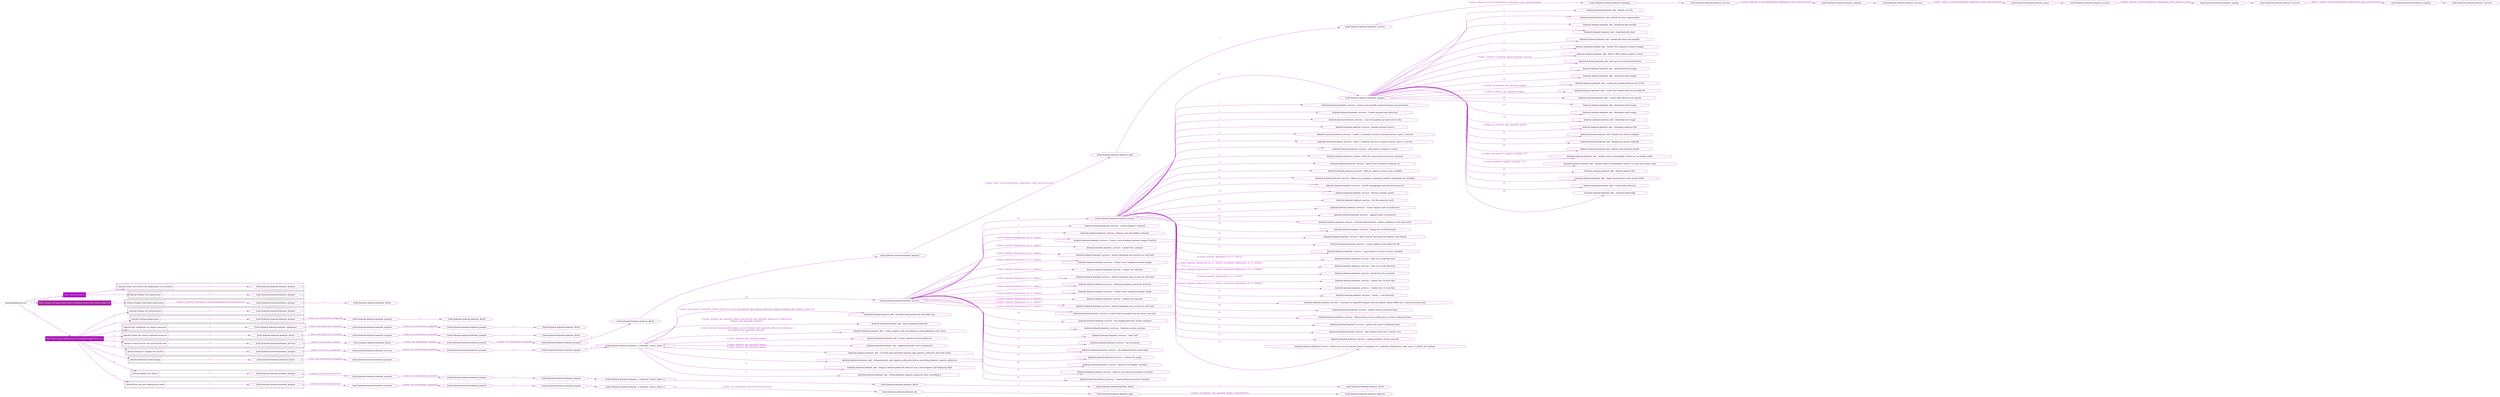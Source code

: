 digraph {
	graph [concentrate=true ordering=in rankdir=LR ratio=fill]
	edge [esep=5 sep=10]
	"kubeinit/playbook.yml" [id=root_node style=dotted]
	play_e04b1db6 [label="Play: Initial setup (1)" color="#ad07c5" fontcolor="#ffffff" id=play_e04b1db6 shape=box style=filled tooltip=localhost]
	"kubeinit/playbook.yml" -> play_e04b1db6 [label="1 " color="#ad07c5" fontcolor="#ad07c5" id=edge_3706a9c4 labeltooltip="1 " tooltip="1 "]
	subgraph "kubeinit.kubeinit.kubeinit_prepare" {
		role_a4326c65 [label="[role] kubeinit.kubeinit.kubeinit_prepare" color="#ad07c5" id=role_a4326c65 tooltip="kubeinit.kubeinit.kubeinit_prepare"]
	}
	subgraph "kubeinit.kubeinit.kubeinit_prepare" {
		role_ec294649 [label="[role] kubeinit.kubeinit.kubeinit_prepare" color="#ad07c5" id=role_ec294649 tooltip="kubeinit.kubeinit.kubeinit_prepare"]
	}
	subgraph "Play: Initial setup (1)" {
		play_e04b1db6 -> block_d5260b31 [label=1 color="#ad07c5" fontcolor="#ad07c5" id=edge_5ff3baa8 labeltooltip=1 tooltip=1]
		subgraph cluster_block_d5260b31 {
			block_d5260b31 [label="[block] Gather facts about the deployment environment" color="#ad07c5" id=block_d5260b31 labeltooltip="Gather facts about the deployment environment" shape=box tooltip="Gather facts about the deployment environment"]
			block_d5260b31 -> role_a4326c65 [label="1 " color="#ad07c5" fontcolor="#ad07c5" id=edge_aade2cfc labeltooltip="1 " tooltip="1 "]
		}
		play_e04b1db6 -> block_520f6495 [label=2 color="#ad07c5" fontcolor="#ad07c5" id=edge_33914a7f labeltooltip=2 tooltip=2]
		subgraph cluster_block_520f6495 {
			block_520f6495 [label="[block] Prepare the hypervisors" color="#ad07c5" id=block_520f6495 labeltooltip="Prepare the hypervisors" shape=box tooltip="Prepare the hypervisors"]
			block_520f6495 -> role_ec294649 [label="1 " color="#ad07c5" fontcolor="#ad07c5" id=edge_099f7591 labeltooltip="1 " tooltip="1 "]
		}
	}
	play_d33ca92e [label="Play: Prepare all hypervisor hosts to deploy service and cluster nodes (0)" color="#aa22a6" fontcolor="#ffffff" id=play_d33ca92e shape=box style=filled tooltip="Play: Prepare all hypervisor hosts to deploy service and cluster nodes (0)"]
	"kubeinit/playbook.yml" -> play_d33ca92e [label="2 " color="#aa22a6" fontcolor="#aa22a6" id=edge_5c3dd890 labeltooltip="2 " tooltip="2 "]
	subgraph "kubeinit.kubeinit.kubeinit_libvirt" {
		role_3adac3c9 [label="[role] kubeinit.kubeinit.kubeinit_libvirt" color="#aa22a6" id=role_3adac3c9 tooltip="kubeinit.kubeinit.kubeinit_libvirt"]
	}
	subgraph "kubeinit.kubeinit.kubeinit_prepare" {
		role_511a693f [label="[role] kubeinit.kubeinit.kubeinit_prepare" color="#aa22a6" id=role_511a693f tooltip="kubeinit.kubeinit.kubeinit_prepare"]
		role_511a693f -> role_3adac3c9 [label="1 " color="#aa22a6" fontcolor="#aa22a6" id=edge_e3bb07ef labeltooltip="1 " tooltip="1 "]
	}
	subgraph "Play: Prepare all hypervisor hosts to deploy service and cluster nodes (0)" {
		play_d33ca92e -> block_ce9660b9 [label=1 color="#aa22a6" fontcolor="#aa22a6" id=edge_d58f9172 labeltooltip=1 tooltip=1]
		subgraph cluster_block_ce9660b9 {
			block_ce9660b9 [label="[block] Prepare individual hypervisors" color="#aa22a6" id=block_ce9660b9 labeltooltip="Prepare individual hypervisors" shape=box tooltip="Prepare individual hypervisors"]
			block_ce9660b9 -> role_511a693f [label="1 [when: inventory_hostname in hostvars['kubeinit-facts'].hypervisors]" color="#aa22a6" fontcolor="#aa22a6" id=edge_1b55fcaa labeltooltip="1 [when: inventory_hostname in hostvars['kubeinit-facts'].hypervisors]" tooltip="1 [when: inventory_hostname in hostvars['kubeinit-facts'].hypervisors]"]
		}
	}
	play_a7eb1aa4 [label="Play: Run cluster deployment on prepared hypervisors (1)" color="#a917b5" fontcolor="#ffffff" id=play_a7eb1aa4 shape=box style=filled tooltip=localhost]
	"kubeinit/playbook.yml" -> play_a7eb1aa4 [label="3 " color="#a917b5" fontcolor="#a917b5" id=edge_3f58c620 labeltooltip="3 " tooltip="3 "]
	subgraph "kubeinit.kubeinit.kubeinit_prepare" {
		role_b1513697 [label="[role] kubeinit.kubeinit.kubeinit_prepare" color="#a917b5" id=role_b1513697 tooltip="kubeinit.kubeinit.kubeinit_prepare"]
	}
	subgraph "kubeinit.kubeinit.kubeinit_libvirt" {
		role_95c81d13 [label="[role] kubeinit.kubeinit.kubeinit_libvirt" color="#a917b5" id=role_95c81d13 tooltip="kubeinit.kubeinit.kubeinit_libvirt"]
	}
	subgraph "kubeinit.kubeinit.kubeinit_prepare" {
		role_12f6ce3b [label="[role] kubeinit.kubeinit.kubeinit_prepare" color="#a917b5" id=role_12f6ce3b tooltip="kubeinit.kubeinit.kubeinit_prepare"]
		role_12f6ce3b -> role_95c81d13 [label="1 " color="#a917b5" fontcolor="#a917b5" id=edge_7e0f6f0e labeltooltip="1 " tooltip="1 "]
	}
	subgraph "kubeinit.kubeinit.kubeinit_prepare" {
		role_8816301c [label="[role] kubeinit.kubeinit.kubeinit_prepare" color="#a917b5" id=role_8816301c tooltip="kubeinit.kubeinit.kubeinit_prepare"]
		role_8816301c -> role_12f6ce3b [label="1 [when: not environment_prepared]" color="#a917b5" fontcolor="#a917b5" id=edge_783387b2 labeltooltip="1 [when: not environment_prepared]" tooltip="1 [when: not environment_prepared]"]
	}
	subgraph "kubeinit.kubeinit.kubeinit_libvirt" {
		role_75a53a91 [label="[role] kubeinit.kubeinit.kubeinit_libvirt" color="#a917b5" id=role_75a53a91 tooltip="kubeinit.kubeinit.kubeinit_libvirt"]
	}
	subgraph "kubeinit.kubeinit.kubeinit_prepare" {
		role_9509a2c2 [label="[role] kubeinit.kubeinit.kubeinit_prepare" color="#a917b5" id=role_9509a2c2 tooltip="kubeinit.kubeinit.kubeinit_prepare"]
		role_9509a2c2 -> role_75a53a91 [label="1 " color="#a917b5" fontcolor="#a917b5" id=edge_6b0d317c labeltooltip="1 " tooltip="1 "]
	}
	subgraph "kubeinit.kubeinit.kubeinit_prepare" {
		role_a479040c [label="[role] kubeinit.kubeinit.kubeinit_prepare" color="#a917b5" id=role_a479040c tooltip="kubeinit.kubeinit.kubeinit_prepare"]
		role_a479040c -> role_9509a2c2 [label="1 [when: not environment_prepared]" color="#a917b5" fontcolor="#a917b5" id=edge_6293276d labeltooltip="1 [when: not environment_prepared]" tooltip="1 [when: not environment_prepared]"]
	}
	subgraph "kubeinit.kubeinit.kubeinit_validations" {
		role_1d51b92a [label="[role] kubeinit.kubeinit.kubeinit_validations" color="#a917b5" id=role_1d51b92a tooltip="kubeinit.kubeinit.kubeinit_validations"]
		role_1d51b92a -> role_a479040c [label="1 [when: not hypervisors_cleaned]" color="#a917b5" fontcolor="#a917b5" id=edge_57a2b7f0 labeltooltip="1 [when: not hypervisors_cleaned]" tooltip="1 [when: not hypervisors_cleaned]"]
	}
	subgraph "kubeinit.kubeinit.kubeinit_libvirt" {
		role_9823aa1e [label="[role] kubeinit.kubeinit.kubeinit_libvirt" color="#a917b5" id=role_9823aa1e tooltip="kubeinit.kubeinit.kubeinit_libvirt"]
	}
	subgraph "kubeinit.kubeinit.kubeinit_prepare" {
		role_5e1fcb4a [label="[role] kubeinit.kubeinit.kubeinit_prepare" color="#a917b5" id=role_5e1fcb4a tooltip="kubeinit.kubeinit.kubeinit_prepare"]
		role_5e1fcb4a -> role_9823aa1e [label="1 " color="#a917b5" fontcolor="#a917b5" id=edge_851d086e labeltooltip="1 " tooltip="1 "]
	}
	subgraph "kubeinit.kubeinit.kubeinit_prepare" {
		role_ccb09fcd [label="[role] kubeinit.kubeinit.kubeinit_prepare" color="#a917b5" id=role_ccb09fcd tooltip="kubeinit.kubeinit.kubeinit_prepare"]
		role_ccb09fcd -> role_5e1fcb4a [label="1 [when: not environment_prepared]" color="#a917b5" fontcolor="#a917b5" id=edge_6d6f03ad labeltooltip="1 [when: not environment_prepared]" tooltip="1 [when: not environment_prepared]"]
	}
	subgraph "kubeinit.kubeinit.kubeinit_libvirt" {
		role_b852f78d [label="[role] kubeinit.kubeinit.kubeinit_libvirt" color="#a917b5" id=role_b852f78d tooltip="kubeinit.kubeinit.kubeinit_libvirt"]
		role_b852f78d -> role_ccb09fcd [label="1 [when: not hypervisors_cleaned]" color="#a917b5" fontcolor="#a917b5" id=edge_5ea94d60 labeltooltip="1 [when: not hypervisors_cleaned]" tooltip="1 [when: not hypervisors_cleaned]"]
	}
	subgraph "kubeinit.kubeinit.kubeinit_services" {
		role_0f4807cc [label="[role] kubeinit.kubeinit.kubeinit_services" color="#a917b5" id=role_0f4807cc tooltip="kubeinit.kubeinit.kubeinit_services"]
	}
	subgraph "kubeinit.kubeinit.kubeinit_registry" {
		role_cd905e65 [label="[role] kubeinit.kubeinit.kubeinit_registry" color="#a917b5" id=role_cd905e65 tooltip="kubeinit.kubeinit.kubeinit_registry"]
		role_cd905e65 -> role_0f4807cc [label="1 " color="#a917b5" fontcolor="#a917b5" id=edge_7b28650b labeltooltip="1 " tooltip="1 "]
	}
	subgraph "kubeinit.kubeinit.kubeinit_services" {
		role_8717e692 [label="[role] kubeinit.kubeinit.kubeinit_services" color="#a917b5" id=role_8717e692 tooltip="kubeinit.kubeinit.kubeinit_services"]
		role_8717e692 -> role_cd905e65 [label="1 [when: 'registry' in hostvars[kubeinit_deployment_node_name].services]" color="#a917b5" fontcolor="#a917b5" id=edge_c8a511bd labeltooltip="1 [when: 'registry' in hostvars[kubeinit_deployment_node_name].services]" tooltip="1 [when: 'registry' in hostvars[kubeinit_deployment_node_name].services]"]
	}
	subgraph "kubeinit.kubeinit.kubeinit_apache" {
		role_2788ede9 [label="[role] kubeinit.kubeinit.kubeinit_apache" color="#a917b5" id=role_2788ede9 tooltip="kubeinit.kubeinit.kubeinit_apache"]
		role_2788ede9 -> role_8717e692 [label="1 " color="#a917b5" fontcolor="#a917b5" id=edge_bf16859a labeltooltip="1 " tooltip="1 "]
	}
	subgraph "kubeinit.kubeinit.kubeinit_services" {
		role_4b400f55 [label="[role] kubeinit.kubeinit.kubeinit_services" color="#a917b5" id=role_4b400f55 tooltip="kubeinit.kubeinit.kubeinit_services"]
		role_4b400f55 -> role_2788ede9 [label="1 [when: 'apache' in hostvars[kubeinit_deployment_node_name].services]" color="#a917b5" fontcolor="#a917b5" id=edge_6ca14c2f labeltooltip="1 [when: 'apache' in hostvars[kubeinit_deployment_node_name].services]" tooltip="1 [when: 'apache' in hostvars[kubeinit_deployment_node_name].services]"]
	}
	subgraph "kubeinit.kubeinit.kubeinit_nexus" {
		role_9ff4e972 [label="[role] kubeinit.kubeinit.kubeinit_nexus" color="#a917b5" id=role_9ff4e972 tooltip="kubeinit.kubeinit.kubeinit_nexus"]
		role_9ff4e972 -> role_4b400f55 [label="1 " color="#a917b5" fontcolor="#a917b5" id=edge_0f243c4c labeltooltip="1 " tooltip="1 "]
	}
	subgraph "kubeinit.kubeinit.kubeinit_services" {
		role_5486b3bb [label="[role] kubeinit.kubeinit.kubeinit_services" color="#a917b5" id=role_5486b3bb tooltip="kubeinit.kubeinit.kubeinit_services"]
		role_5486b3bb -> role_9ff4e972 [label="1 [when: 'nexus' in hostvars[kubeinit_deployment_node_name].services]" color="#a917b5" fontcolor="#a917b5" id=edge_9f7591a8 labeltooltip="1 [when: 'nexus' in hostvars[kubeinit_deployment_node_name].services]" tooltip="1 [when: 'nexus' in hostvars[kubeinit_deployment_node_name].services]"]
	}
	subgraph "kubeinit.kubeinit.kubeinit_haproxy" {
		role_4e712c1d [label="[role] kubeinit.kubeinit.kubeinit_haproxy" color="#a917b5" id=role_4e712c1d tooltip="kubeinit.kubeinit.kubeinit_haproxy"]
		role_4e712c1d -> role_5486b3bb [label="1 " color="#a917b5" fontcolor="#a917b5" id=edge_e824999c labeltooltip="1 " tooltip="1 "]
	}
	subgraph "kubeinit.kubeinit.kubeinit_services" {
		role_791bb4b8 [label="[role] kubeinit.kubeinit.kubeinit_services" color="#a917b5" id=role_791bb4b8 tooltip="kubeinit.kubeinit.kubeinit_services"]
		role_791bb4b8 -> role_4e712c1d [label="1 [when: 'haproxy' in hostvars[kubeinit_deployment_node_name].services]" color="#a917b5" fontcolor="#a917b5" id=edge_6f75c199 labeltooltip="1 [when: 'haproxy' in hostvars[kubeinit_deployment_node_name].services]" tooltip="1 [when: 'haproxy' in hostvars[kubeinit_deployment_node_name].services]"]
	}
	subgraph "kubeinit.kubeinit.kubeinit_dnsmasq" {
		role_48bdcd3e [label="[role] kubeinit.kubeinit.kubeinit_dnsmasq" color="#a917b5" id=role_48bdcd3e tooltip="kubeinit.kubeinit.kubeinit_dnsmasq"]
		role_48bdcd3e -> role_791bb4b8 [label="1 " color="#a917b5" fontcolor="#a917b5" id=edge_1ddf7b28 labeltooltip="1 " tooltip="1 "]
	}
	subgraph "kubeinit.kubeinit.kubeinit_services" {
		role_58ba3e88 [label="[role] kubeinit.kubeinit.kubeinit_services" color="#a917b5" id=role_58ba3e88 tooltip="kubeinit.kubeinit.kubeinit_services"]
		role_58ba3e88 -> role_48bdcd3e [label="1 [when: 'dnsmasq' in hostvars[kubeinit_deployment_node_name].services]" color="#a917b5" fontcolor="#a917b5" id=edge_ce44732c labeltooltip="1 [when: 'dnsmasq' in hostvars[kubeinit_deployment_node_name].services]" tooltip="1 [when: 'dnsmasq' in hostvars[kubeinit_deployment_node_name].services]"]
	}
	subgraph "kubeinit.kubeinit.kubeinit_bind" {
		role_9cbf5007 [label="[role] kubeinit.kubeinit.kubeinit_bind" color="#a917b5" id=role_9cbf5007 tooltip="kubeinit.kubeinit.kubeinit_bind"]
		role_9cbf5007 -> role_58ba3e88 [label="1 " color="#a917b5" fontcolor="#a917b5" id=edge_a020fb35 labeltooltip="1 " tooltip="1 "]
	}
	subgraph "kubeinit.kubeinit.kubeinit_prepare" {
		role_acdce453 [label="[role] kubeinit.kubeinit.kubeinit_prepare" color="#a917b5" id=role_acdce453 tooltip="kubeinit.kubeinit.kubeinit_prepare"]
		role_acdce453 -> role_9cbf5007 [label="1 [when: 'bind' in hostvars[kubeinit_deployment_node_name].services]" color="#a917b5" fontcolor="#a917b5" id=edge_0799fd5e labeltooltip="1 [when: 'bind' in hostvars[kubeinit_deployment_node_name].services]" tooltip="1 [when: 'bind' in hostvars[kubeinit_deployment_node_name].services]"]
	}
	subgraph "kubeinit.kubeinit.kubeinit_libvirt" {
		role_35ec05f2 [label="[role] kubeinit.kubeinit.kubeinit_libvirt" color="#a917b5" id=role_35ec05f2 tooltip="kubeinit.kubeinit.kubeinit_libvirt"]
		role_35ec05f2 -> role_acdce453 [label="1 " color="#a917b5" fontcolor="#a917b5" id=edge_f79a8067 labeltooltip="1 " tooltip="1 "]
	}
	subgraph "kubeinit.kubeinit.kubeinit_prepare" {
		role_1fc258cf [label="[role] kubeinit.kubeinit.kubeinit_prepare" color="#a917b5" id=role_1fc258cf tooltip="kubeinit.kubeinit.kubeinit_prepare"]
		role_1fc258cf -> role_35ec05f2 [label="1 " color="#a917b5" fontcolor="#a917b5" id=edge_96a30a4a labeltooltip="1 " tooltip="1 "]
	}
	subgraph "kubeinit.kubeinit.kubeinit_prepare" {
		role_fae2626c [label="[role] kubeinit.kubeinit.kubeinit_prepare" color="#a917b5" id=role_fae2626c tooltip="kubeinit.kubeinit.kubeinit_prepare"]
		role_fae2626c -> role_1fc258cf [label="1 [when: not environment_prepared]" color="#a917b5" fontcolor="#a917b5" id=edge_586649e1 labeltooltip="1 [when: not environment_prepared]" tooltip="1 [when: not environment_prepared]"]
	}
	subgraph "kubeinit.kubeinit.kubeinit_libvirt" {
		role_078584d1 [label="[role] kubeinit.kubeinit.kubeinit_libvirt" color="#a917b5" id=role_078584d1 tooltip="kubeinit.kubeinit.kubeinit_libvirt"]
		role_078584d1 -> role_fae2626c [label="1 [when: not hypervisors_cleaned]" color="#a917b5" fontcolor="#a917b5" id=edge_f5cb2a4f labeltooltip="1 [when: not hypervisors_cleaned]" tooltip="1 [when: not hypervisors_cleaned]"]
	}
	subgraph "kubeinit.kubeinit.kubeinit_services" {
		role_46b0e16e [label="[role] kubeinit.kubeinit.kubeinit_services" color="#a917b5" id=role_46b0e16e tooltip="kubeinit.kubeinit.kubeinit_services"]
		role_46b0e16e -> role_078584d1 [label="1 [when: not network_created]" color="#a917b5" fontcolor="#a917b5" id=edge_9e44e999 labeltooltip="1 [when: not network_created]" tooltip="1 [when: not network_created]"]
	}
	subgraph "kubeinit.kubeinit.kubeinit_prepare" {
		role_304b7e35 [label="[role] kubeinit.kubeinit.kubeinit_prepare" color="#a917b5" id=role_304b7e35 tooltip="kubeinit.kubeinit.kubeinit_prepare"]
		task_564cb423 [label="kubeinit.kubeinit.kubeinit_okd : Render net info" color="#a917b5" id=task_564cb423 shape=octagon tooltip="kubeinit.kubeinit.kubeinit_okd : Render net info"]
		role_304b7e35 -> task_564cb423 [label="1 " color="#a917b5" fontcolor="#a917b5" id=edge_0fb7f2bf labeltooltip="1 " tooltip="1 "]
		task_fdd9fdff [label="kubeinit.kubeinit.kubeinit_okd : Install services requirements" color="#a917b5" id=task_fdd9fdff shape=octagon tooltip="kubeinit.kubeinit.kubeinit_okd : Install services requirements"]
		role_304b7e35 -> task_fdd9fdff [label="2 " color="#a917b5" fontcolor="#a917b5" id=edge_6c2ca263 labeltooltip="2 " tooltip="2 "]
		task_29fe0ac5 [label="kubeinit.kubeinit.kubeinit_okd : Download okd installer" color="#a917b5" id=task_29fe0ac5 shape=octagon tooltip="kubeinit.kubeinit.kubeinit_okd : Download okd installer"]
		role_304b7e35 -> task_29fe0ac5 [label="3 " color="#a917b5" fontcolor="#a917b5" id=edge_5971baa0 labeltooltip="3 " tooltip="3 "]
		task_7ddcc90f [label="kubeinit.kubeinit.kubeinit_okd : Download okd client" color="#a917b5" id=task_7ddcc90f shape=octagon tooltip="kubeinit.kubeinit.kubeinit_okd : Download okd client"]
		role_304b7e35 -> task_7ddcc90f [label="4 " color="#a917b5" fontcolor="#a917b5" id=edge_e3caa34e labeltooltip="4 " tooltip="4 "]
		task_df03f89b [label="kubeinit.kubeinit.kubeinit_okd : Install okd client and installer" color="#a917b5" id=task_df03f89b shape=octagon tooltip="kubeinit.kubeinit.kubeinit_okd : Install okd client and installer"]
		role_304b7e35 -> task_df03f89b [label="5 " color="#a917b5" fontcolor="#a917b5" id=edge_ebe6fb5b labeltooltip="5 " tooltip="5 "]
		task_61022dfd [label="kubeinit.kubeinit.kubeinit_okd : Render the required container images" color="#a917b5" id=task_61022dfd shape=octagon tooltip="kubeinit.kubeinit.kubeinit_okd : Render the required container images"]
		role_304b7e35 -> task_61022dfd [label="6 " color="#a917b5" fontcolor="#a917b5" id=edge_1fbe1d7f labeltooltip="6 " tooltip="6 "]
		task_c0199015 [label="kubeinit.kubeinit.kubeinit_okd : Mirror OKD remote registry to local" color="#a917b5" id=task_c0199015 shape=octagon tooltip="kubeinit.kubeinit.kubeinit_okd : Mirror OKD remote registry to local"]
		role_304b7e35 -> task_c0199015 [label="7 [when: 'registry' in kubeinit_cluster_hostvars.services]" color="#a917b5" fontcolor="#a917b5" id=edge_51c033e4 labeltooltip="7 [when: 'registry' in kubeinit_cluster_hostvars.services]" tooltip="7 [when: 'registry' in kubeinit_cluster_hostvars.services]"]
		task_0a98cdc7 [label="kubeinit.kubeinit.kubeinit_okd : Set name of CoreOS distribution" color="#a917b5" id=task_0a98cdc7 shape=octagon tooltip="kubeinit.kubeinit.kubeinit_okd : Set name of CoreOS distribution"]
		role_304b7e35 -> task_0a98cdc7 [label="8 " color="#a917b5" fontcolor="#a917b5" id=edge_e3919a36 labeltooltip="8 " tooltip="8 "]
		task_f415d227 [label="kubeinit.kubeinit.kubeinit_okd : Download kernel image" color="#a917b5" id=task_f415d227 shape=octagon tooltip="kubeinit.kubeinit.kubeinit_okd : Download kernel image"]
		role_304b7e35 -> task_f415d227 [label="9 " color="#a917b5" fontcolor="#a917b5" id=edge_f42ea519 labeltooltip="9 " tooltip="9 "]
		task_80b250f3 [label="kubeinit.kubeinit.kubeinit_okd : Download initrd image" color="#a917b5" id=task_80b250f3 shape=octagon tooltip="kubeinit.kubeinit.kubeinit_okd : Download initrd image"]
		role_304b7e35 -> task_80b250f3 [label="10 " color="#a917b5" fontcolor="#a917b5" id=edge_8f36f37c labeltooltip="10 " tooltip="10 "]
		task_6bb0f990 [label="kubeinit.kubeinit.kubeinit_okd : Create the treeinfo directory for FCOS" color="#a917b5" id=task_6bb0f990 shape=octagon tooltip="kubeinit.kubeinit.kubeinit_okd : Create the treeinfo directory for FCOS"]
		role_304b7e35 -> task_6bb0f990 [label="11 [when: not kubeinit_okd_openshift_deploy]" color="#a917b5" fontcolor="#a917b5" id=edge_ed96766f labeltooltip="11 [when: not kubeinit_okd_openshift_deploy]" tooltip="11 [when: not kubeinit_okd_openshift_deploy]"]
		task_5ead6a98 [label="kubeinit.kubeinit.kubeinit_okd : Create the treeinfo directory for RHCOS" color="#a917b5" id=task_5ead6a98 shape=octagon tooltip="kubeinit.kubeinit.kubeinit_okd : Create the treeinfo directory for RHCOS"]
		role_304b7e35 -> task_5ead6a98 [label="12 [when: kubeinit_okd_openshift_deploy]" color="#a917b5" fontcolor="#a917b5" id=edge_85bd4357 labeltooltip="12 [when: kubeinit_okd_openshift_deploy]" tooltip="12 [when: kubeinit_okd_openshift_deploy]"]
		task_3c509546 [label="kubeinit.kubeinit.kubeinit_okd : Create OKD directory for apache" color="#a917b5" id=task_3c509546 shape=octagon tooltip="kubeinit.kubeinit.kubeinit_okd : Create OKD directory for apache"]
		role_304b7e35 -> task_3c509546 [label="13 " color="#a917b5" fontcolor="#a917b5" id=edge_5733718e labeltooltip="13 " tooltip="13 "]
		task_569718ec [label="kubeinit.kubeinit.kubeinit_okd : Download initrd image" color="#a917b5" id=task_569718ec shape=octagon tooltip="kubeinit.kubeinit.kubeinit_okd : Download initrd image"]
		role_304b7e35 -> task_569718ec [label="14 " color="#a917b5" fontcolor="#a917b5" id=edge_d99a5c00 labeltooltip="14 " tooltip="14 "]
		task_5ae73270 [label="kubeinit.kubeinit.kubeinit_okd : Download rootfs image" color="#a917b5" id=task_5ae73270 shape=octagon tooltip="kubeinit.kubeinit.kubeinit_okd : Download rootfs image"]
		role_304b7e35 -> task_5ae73270 [label="15 " color="#a917b5" fontcolor="#a917b5" id=edge_53d37d08 labeltooltip="15 " tooltip="15 "]
		task_bcd60274 [label="kubeinit.kubeinit.kubeinit_okd : Download raw image" color="#a917b5" id=task_bcd60274 shape=octagon tooltip="kubeinit.kubeinit.kubeinit_okd : Download raw image"]
		role_304b7e35 -> task_bcd60274 [label="16 " color="#a917b5" fontcolor="#a917b5" id=edge_9cc7d95a labeltooltip="16 " tooltip="16 "]
		task_d1aafebb [label="kubeinit.kubeinit.kubeinit_okd : Download signature file" color="#a917b5" id=task_d1aafebb shape=octagon tooltip="kubeinit.kubeinit.kubeinit_okd : Download signature file"]
		role_304b7e35 -> task_d1aafebb [label="17 [when: not kubeinit_okd_openshift_deploy]" color="#a917b5" fontcolor="#a917b5" id=edge_efe38495 labeltooltip="17 [when: not kubeinit_okd_openshift_deploy]" tooltip="17 [when: not kubeinit_okd_openshift_deploy]"]
		task_3795fc87 [label="kubeinit.kubeinit.kubeinit_okd : Render the cluster template" color="#a917b5" id=task_3795fc87 shape=octagon tooltip="kubeinit.kubeinit.kubeinit_okd : Render the cluster template"]
		role_304b7e35 -> task_3795fc87 [label="18 " color="#a917b5" fontcolor="#a917b5" id=edge_9871c03b labeltooltip="18 " tooltip="18 "]
		task_542503e0 [label="kubeinit.kubeinit.kubeinit_okd : Backup the install config file" color="#a917b5" id=task_542503e0 shape=octagon tooltip="kubeinit.kubeinit.kubeinit_okd : Backup the install config file"]
		role_304b7e35 -> task_542503e0 [label="19 " color="#a917b5" fontcolor="#a917b5" id=edge_98d536b9 labeltooltip="19 " tooltip="19 "]
		task_07e5a162 [label="kubeinit.kubeinit.kubeinit_okd : Render the bootstrap details" color="#a917b5" id=task_07e5a162 shape=octagon tooltip="kubeinit.kubeinit.kubeinit_okd : Render the bootstrap details"]
		role_304b7e35 -> task_07e5a162 [label="20 " color="#a917b5" fontcolor="#a917b5" id=edge_9277319d labeltooltip="20 " tooltip="20 "]
		task_7c285907 [label="kubeinit.kubeinit.kubeinit_okd : Enable master schedulable if there are no worker nodes" color="#a917b5" id=task_7c285907 shape=octagon tooltip="kubeinit.kubeinit.kubeinit_okd : Enable master schedulable if there are no worker nodes"]
		role_304b7e35 -> task_7c285907 [label="21 [when: not kubeinit_compute_count|int > 0]" color="#a917b5" fontcolor="#a917b5" id=edge_f49f9eb5 labeltooltip="21 [when: not kubeinit_compute_count|int > 0]" tooltip="21 [when: not kubeinit_compute_count|int > 0]"]
		task_6257ee12 [label="kubeinit.kubeinit.kubeinit_okd : Disable master schedulable if there is at least one worker node" color="#a917b5" id=task_6257ee12 shape=octagon tooltip="kubeinit.kubeinit.kubeinit_okd : Disable master schedulable if there is at least one worker node"]
		role_304b7e35 -> task_6257ee12 [label="22 [when: kubeinit_compute_count|int > 0]" color="#a917b5" fontcolor="#a917b5" id=edge_7bc94a9a labeltooltip="22 [when: kubeinit_compute_count|int > 0]" tooltip="22 [when: kubeinit_compute_count|int > 0]"]
		task_220620b9 [label="kubeinit.kubeinit.kubeinit_okd : Render ignition files" color="#a917b5" id=task_220620b9 shape=octagon tooltip="kubeinit.kubeinit.kubeinit_okd : Render ignition files"]
		role_304b7e35 -> task_220620b9 [label="23 " color="#a917b5" fontcolor="#a917b5" id=edge_5a9bbda7 labeltooltip="23 " tooltip="23 "]
		task_b204fb29 [label="kubeinit.kubeinit.kubeinit_okd : Apply permissions to the apache folder" color="#a917b5" id=task_b204fb29 shape=octagon tooltip="kubeinit.kubeinit.kubeinit_okd : Apply permissions to the apache folder"]
		role_304b7e35 -> task_b204fb29 [label="24 " color="#a917b5" fontcolor="#a917b5" id=edge_ecaba6d3 labeltooltip="24 " tooltip="24 "]
		task_448deab5 [label="kubeinit.kubeinit.kubeinit_okd : Create kube directory" color="#a917b5" id=task_448deab5 shape=octagon tooltip="kubeinit.kubeinit.kubeinit_okd : Create kube directory"]
		role_304b7e35 -> task_448deab5 [label="25 " color="#a917b5" fontcolor="#a917b5" id=edge_6dc3f58f labeltooltip="25 " tooltip="25 "]
		task_8dab1fdc [label="kubeinit.kubeinit.kubeinit_okd : Autoload kubeconfig" color="#a917b5" id=task_8dab1fdc shape=octagon tooltip="kubeinit.kubeinit.kubeinit_okd : Autoload kubeconfig"]
		role_304b7e35 -> task_8dab1fdc [label="26 " color="#a917b5" fontcolor="#a917b5" id=edge_3063ef76 labeltooltip="26 " tooltip="26 "]
	}
	subgraph "kubeinit.kubeinit.kubeinit_services" {
		role_679916d2 [label="[role] kubeinit.kubeinit.kubeinit_services" color="#a917b5" id=role_679916d2 tooltip="kubeinit.kubeinit.kubeinit_services"]
		task_71c120fd [label="kubeinit.kubeinit.kubeinit_services : Ensure user specific systemd instance are persistent" color="#a917b5" id=task_71c120fd shape=octagon tooltip="kubeinit.kubeinit.kubeinit_services : Ensure user specific systemd instance are persistent"]
		role_679916d2 -> task_71c120fd [label="1 " color="#a917b5" fontcolor="#a917b5" id=edge_b938c145 labeltooltip="1 " tooltip="1 "]
		task_ef07ebcf [label="kubeinit.kubeinit.kubeinit_services : Create systemd user directory" color="#a917b5" id=task_ef07ebcf shape=octagon tooltip="kubeinit.kubeinit.kubeinit_services : Create systemd user directory"]
		role_679916d2 -> task_ef07ebcf [label="2 " color="#a917b5" fontcolor="#a917b5" id=edge_d759b666 labeltooltip="2 " tooltip="2 "]
		task_8d61db56 [label="kubeinit.kubeinit.kubeinit_services : Copy the podman systemd service file" color="#a917b5" id=task_8d61db56 shape=octagon tooltip="kubeinit.kubeinit.kubeinit_services : Copy the podman systemd service file"]
		role_679916d2 -> task_8d61db56 [label="3 " color="#a917b5" fontcolor="#a917b5" id=edge_c09bf960 labeltooltip="3 " tooltip="3 "]
		task_57322276 [label="kubeinit.kubeinit.kubeinit_services : Reload systemd service" color="#a917b5" id=task_57322276 shape=octagon tooltip="kubeinit.kubeinit.kubeinit_services : Reload systemd service"]
		role_679916d2 -> task_57322276 [label="4 " color="#a917b5" fontcolor="#a917b5" id=edge_014ba2a4 labeltooltip="4 " tooltip="4 "]
		task_5379dba3 [label="kubeinit.kubeinit.kubeinit_services : Enable {{ kubeinit_services_systemd_service_name }}.service" color="#a917b5" id=task_5379dba3 shape=octagon tooltip="kubeinit.kubeinit.kubeinit_services : Enable {{ kubeinit_services_systemd_service_name }}.service"]
		role_679916d2 -> task_5379dba3 [label="5 " color="#a917b5" fontcolor="#a917b5" id=edge_f27dd6c3 labeltooltip="5 " tooltip="5 "]
		task_8ac377a0 [label="kubeinit.kubeinit.kubeinit_services : Start {{ kubeinit_services_systemd_service_name }}.service" color="#a917b5" id=task_8ac377a0 shape=octagon tooltip="kubeinit.kubeinit.kubeinit_services : Start {{ kubeinit_services_systemd_service_name }}.service"]
		role_679916d2 -> task_8ac377a0 [label="6 " color="#a917b5" fontcolor="#a917b5" id=edge_084a477e labeltooltip="6 " tooltip="6 "]
		task_2b39561c [label="kubeinit.kubeinit.kubeinit_services : Add remote container to hosts" color="#a917b5" id=task_2b39561c shape=octagon tooltip="kubeinit.kubeinit.kubeinit_services : Add remote container to hosts"]
		role_679916d2 -> task_2b39561c [label="7 " color="#a917b5" fontcolor="#a917b5" id=edge_923add03 labeltooltip="7 " tooltip="7 "]
		task_0f61fef3 [label="kubeinit.kubeinit.kubeinit_services : Wait for connection to provision container" color="#a917b5" id=task_0f61fef3 shape=octagon tooltip="kubeinit.kubeinit.kubeinit_services : Wait for connection to provision container"]
		role_679916d2 -> task_0f61fef3 [label="8 " color="#a917b5" fontcolor="#a917b5" id=edge_4f7af215 labeltooltip="8 " tooltip="8 "]
		task_8d8f9a5c [label="kubeinit.kubeinit.kubeinit_services : Read in the contents of domain.crt" color="#a917b5" id=task_8d8f9a5c shape=octagon tooltip="kubeinit.kubeinit.kubeinit_services : Read in the contents of domain.crt"]
		role_679916d2 -> task_8d8f9a5c [label="9 " color="#a917b5" fontcolor="#a917b5" id=edge_7a59a265 labeltooltip="9 " tooltip="9 "]
		task_0b8d70b6 [label="kubeinit.kubeinit.kubeinit_services : Wait for registry service to be available" color="#a917b5" id=task_0b8d70b6 shape=octagon tooltip="kubeinit.kubeinit.kubeinit_services : Wait for registry service to be available"]
		role_679916d2 -> task_0b8d70b6 [label="10 " color="#a917b5" fontcolor="#a917b5" id=edge_d3c7856e labeltooltip="10 " tooltip="10 "]
		task_437cb2a2 [label="kubeinit.kubeinit.kubeinit_services : Make sure packages to generate registry credentials are installed" color="#a917b5" id=task_437cb2a2 shape=octagon tooltip="kubeinit.kubeinit.kubeinit_services : Make sure packages to generate registry credentials are installed"]
		role_679916d2 -> task_437cb2a2 [label="11 " color="#a917b5" fontcolor="#a917b5" id=edge_01eb0b5c labeltooltip="11 " tooltip="11 "]
		task_e1aaa476 [label="kubeinit.kubeinit.kubeinit_services : Install cryptography, passlib and nexus3-cli" color="#a917b5" id=task_e1aaa476 shape=octagon tooltip="kubeinit.kubeinit.kubeinit_services : Install cryptography, passlib and nexus3-cli"]
		role_679916d2 -> task_e1aaa476 [label="12 " color="#a917b5" fontcolor="#a917b5" id=edge_6de693e8 labeltooltip="12 " tooltip="12 "]
		task_f952e951 [label="kubeinit.kubeinit.kubeinit_services : Remove nologin marker" color="#a917b5" id=task_f952e951 shape=octagon tooltip="kubeinit.kubeinit.kubeinit_services : Remove nologin marker"]
		role_679916d2 -> task_f952e951 [label="13 " color="#a917b5" fontcolor="#a917b5" id=edge_09b12706 labeltooltip="13 " tooltip="13 "]
		task_98fb358a [label="kubeinit.kubeinit.kubeinit_services : Set disconnected_auth" color="#a917b5" id=task_98fb358a shape=octagon tooltip="kubeinit.kubeinit.kubeinit_services : Set disconnected_auth"]
		role_679916d2 -> task_98fb358a [label="14 " color="#a917b5" fontcolor="#a917b5" id=edge_14882884 labeltooltip="14 " tooltip="14 "]
		task_e682413a [label="kubeinit.kubeinit.kubeinit_services : Create registry auth for pullsecret" color="#a917b5" id=task_e682413a shape=octagon tooltip="kubeinit.kubeinit.kubeinit_services : Create registry auth for pullsecret"]
		role_679916d2 -> task_e682413a [label="15 " color="#a917b5" fontcolor="#a917b5" id=edge_818c3d96 labeltooltip="15 " tooltip="15 "]
		task_e2fdf642 [label="kubeinit.kubeinit.kubeinit_services : Append auths to pullsecret" color="#a917b5" id=task_e2fdf642 shape=octagon tooltip="kubeinit.kubeinit.kubeinit_services : Append auths to pullsecret"]
		role_679916d2 -> task_e2fdf642 [label="16 " color="#a917b5" fontcolor="#a917b5" id=edge_7a51769f labeltooltip="16 " tooltip="16 "]
		task_3f446264 [label="kubeinit.kubeinit.kubeinit_services : Override final kubeinit_registry_pullsecret with both auths" color="#a917b5" id=task_3f446264 shape=octagon tooltip="kubeinit.kubeinit.kubeinit_services : Override final kubeinit_registry_pullsecret with both auths"]
		role_679916d2 -> task_3f446264 [label="17 " color="#a917b5" fontcolor="#a917b5" id=edge_57c907f8 labeltooltip="17 " tooltip="17 "]
		task_a23b8705 [label="kubeinit.kubeinit.kubeinit_services : Debug the creds dictionary" color="#a917b5" id=task_a23b8705 shape=octagon tooltip="kubeinit.kubeinit.kubeinit_services : Debug the creds dictionary"]
		role_679916d2 -> task_a23b8705 [label="18 " color="#a917b5" fontcolor="#a917b5" id=edge_fde7de55 labeltooltip="18 " tooltip="18 "]
		task_d45d2aec [label="kubeinit.kubeinit.kubeinit_services : Write auth for disconnected registry auth details" color="#a917b5" id=task_d45d2aec shape=octagon tooltip="kubeinit.kubeinit.kubeinit_services : Write auth for disconnected registry auth details"]
		role_679916d2 -> task_d45d2aec [label="19 " color="#a917b5" fontcolor="#a917b5" id=edge_015ade77 labeltooltip="19 " tooltip="19 "]
		task_7e078088 [label="kubeinit.kubeinit.kubeinit_services : Create registry auth pullsecret file" color="#a917b5" id=task_7e078088 shape=octagon tooltip="kubeinit.kubeinit.kubeinit_services : Create registry auth pullsecret file"]
		role_679916d2 -> task_7e078088 [label="20 " color="#a917b5" fontcolor="#a917b5" id=edge_2b82c7f6 labeltooltip="20 " tooltip="20 "]
		task_1aef2733 [label="kubeinit.kubeinit.kubeinit_services : Copy domain cert into services container" color="#a917b5" id=task_1aef2733 shape=octagon tooltip="kubeinit.kubeinit.kubeinit_services : Copy domain cert into services container"]
		role_679916d2 -> task_1aef2733 [label="21 " color="#a917b5" fontcolor="#a917b5" id=edge_8d510b1d labeltooltip="21 " tooltip="21 "]
		task_fea0a75b [label="kubeinit.kubeinit.kubeinit_services : Copy cert to pki directory" color="#a917b5" id=task_fea0a75b shape=octagon tooltip="kubeinit.kubeinit.kubeinit_services : Copy cert to pki directory"]
		role_679916d2 -> task_fea0a75b [label="22 [when: kubeinit_deployment_os == 'centos']" color="#a917b5" fontcolor="#a917b5" id=edge_5e84731d labeltooltip="22 [when: kubeinit_deployment_os == 'centos']" tooltip="22 [when: kubeinit_deployment_os == 'centos']"]
		task_37f4b028 [label="kubeinit.kubeinit.kubeinit_services : Copy cert to pki directory" color="#a917b5" id=task_37f4b028 shape=octagon tooltip="kubeinit.kubeinit.kubeinit_services : Copy cert to pki directory"]
		role_679916d2 -> task_37f4b028 [label="23 [when: kubeinit_deployment_os == 'ubuntu' or kubeinit_deployment_os == 'debian']" color="#a917b5" fontcolor="#a917b5" id=edge_7f534287 labeltooltip="23 [when: kubeinit_deployment_os == 'ubuntu' or kubeinit_deployment_os == 'debian']" tooltip="23 [when: kubeinit_deployment_os == 'ubuntu' or kubeinit_deployment_os == 'debian']"]
		task_f89263a5 [label="kubeinit.kubeinit.kubeinit_services : Install all certs in ubuntu" color="#a917b5" id=task_f89263a5 shape=octagon tooltip="kubeinit.kubeinit.kubeinit_services : Install all certs in ubuntu"]
		role_679916d2 -> task_f89263a5 [label="24 [when: kubeinit_deployment_os == 'ubuntu' or kubeinit_deployment_os == 'debian']" color="#a917b5" fontcolor="#a917b5" id=edge_1f92abe6 labeltooltip="24 [when: kubeinit_deployment_os == 'ubuntu' or kubeinit_deployment_os == 'debian']" tooltip="24 [when: kubeinit_deployment_os == 'ubuntu' or kubeinit_deployment_os == 'debian']"]
		task_069649b8 [label="kubeinit.kubeinit.kubeinit_services : Update the CA trust files" color="#a917b5" id=task_069649b8 shape=octagon tooltip="kubeinit.kubeinit.kubeinit_services : Update the CA trust files"]
		role_679916d2 -> task_069649b8 [label="25 [when: kubeinit_deployment_os == 'centos']" color="#a917b5" fontcolor="#a917b5" id=edge_75d4aa00 labeltooltip="25 [when: kubeinit_deployment_os == 'centos']" tooltip="25 [when: kubeinit_deployment_os == 'centos']"]
		task_d921a096 [label="kubeinit.kubeinit.kubeinit_services : Update the CA trust files" color="#a917b5" id=task_d921a096 shape=octagon tooltip="kubeinit.kubeinit.kubeinit_services : Update the CA trust files"]
		role_679916d2 -> task_d921a096 [label="26 [when: kubeinit_deployment_os == 'ubuntu' or kubeinit_deployment_os == 'debian']" color="#a917b5" fontcolor="#a917b5" id=edge_ee6d737f labeltooltip="26 [when: kubeinit_deployment_os == 'ubuntu' or kubeinit_deployment_os == 'debian']" tooltip="26 [when: kubeinit_deployment_os == 'ubuntu' or kubeinit_deployment_os == 'debian']"]
		task_d89dec6e [label="kubeinit.kubeinit.kubeinit_services : Create ~/.ssh directory" color="#a917b5" id=task_d89dec6e shape=octagon tooltip="kubeinit.kubeinit.kubeinit_services : Create ~/.ssh directory"]
		role_679916d2 -> task_d89dec6e [label="27 " color="#a917b5" fontcolor="#a917b5" id=edge_b52e60a3 labeltooltip="27 " tooltip="27 "]
		task_7c67bcd0 [label="kubeinit.kubeinit.kubeinit_services : Generate an OpenSSH keypair with the default values (4096 bits, rsa) for provision host" color="#a917b5" id=task_7c67bcd0 shape=octagon tooltip="kubeinit.kubeinit.kubeinit_services : Generate an OpenSSH keypair with the default values (4096 bits, rsa) for provision host"]
		role_679916d2 -> task_7c67bcd0 [label="28 " color="#a917b5" fontcolor="#a917b5" id=edge_4f7bcbc7 labeltooltip="28 " tooltip="28 "]
		task_13bfb4b0 [label="kubeinit.kubeinit.kubeinit_services : Install cluster authorized keys" color="#a917b5" id=task_13bfb4b0 shape=octagon tooltip="kubeinit.kubeinit.kubeinit_services : Install cluster authorized keys"]
		role_679916d2 -> task_13bfb4b0 [label="29 " color="#a917b5" fontcolor="#a917b5" id=edge_be4c0733 labeltooltip="29 " tooltip="29 "]
		task_85555862 [label="kubeinit.kubeinit.kubeinit_services : Add provision service public key to cluster authorized_keys" color="#a917b5" id=task_85555862 shape=octagon tooltip="kubeinit.kubeinit.kubeinit_services : Add provision service public key to cluster authorized_keys"]
		role_679916d2 -> task_85555862 [label="30 " color="#a917b5" fontcolor="#a917b5" id=edge_e411eac7 labeltooltip="30 " tooltip="30 "]
		task_c0bd204b [label="kubeinit.kubeinit.kubeinit_services : Update the cluster authorized_keys" color="#a917b5" id=task_c0bd204b shape=octagon tooltip="kubeinit.kubeinit.kubeinit_services : Update the cluster authorized_keys"]
		role_679916d2 -> task_c0bd204b [label="31 " color="#a917b5" fontcolor="#a917b5" id=edge_57fbfc49 labeltooltip="31 " tooltip="31 "]
		task_e28d878b [label="kubeinit.kubeinit.kubeinit_services : Add registry auth info to cluster vars" color="#a917b5" id=task_e28d878b shape=octagon tooltip="kubeinit.kubeinit.kubeinit_services : Add registry auth info to cluster vars"]
		role_679916d2 -> task_e28d878b [label="32 " color="#a917b5" fontcolor="#a917b5" id=edge_e405c158 labeltooltip="32 " tooltip="32 "]
		task_d9bd68ab [label="kubeinit.kubeinit.kubeinit_services : Update kubeinit_cluster_hostvars" color="#a917b5" id=task_d9bd68ab shape=octagon tooltip="kubeinit.kubeinit.kubeinit_services : Update kubeinit_cluster_hostvars"]
		role_679916d2 -> task_d9bd68ab [label="33 " color="#a917b5" fontcolor="#a917b5" id=edge_3bb2510b labeltooltip="33 " tooltip="33 "]
		task_ae1e5180 [label="kubeinit.kubeinit.kubeinit_services : Make sure we can execute remote commands on {{ kubeinit_deployment_node_name }} before we continue" color="#a917b5" id=task_ae1e5180 shape=octagon tooltip="kubeinit.kubeinit.kubeinit_services : Make sure we can execute remote commands on {{ kubeinit_deployment_node_name }} before we continue"]
		role_679916d2 -> task_ae1e5180 [label="34 " color="#a917b5" fontcolor="#a917b5" id=edge_6fb1e70e labeltooltip="34 " tooltip="34 "]
		role_679916d2 -> role_304b7e35 [label="35 " color="#a917b5" fontcolor="#a917b5" id=edge_c54c0dd7 labeltooltip="35 " tooltip="35 "]
	}
	subgraph "kubeinit.kubeinit.kubeinit_services" {
		role_ec39299f [label="[role] kubeinit.kubeinit.kubeinit_services" color="#a917b5" id=role_ec39299f tooltip="kubeinit.kubeinit.kubeinit_services"]
		task_4759ae69 [label="kubeinit.kubeinit.kubeinit_services : Install buildah if required" color="#a917b5" id=task_4759ae69 shape=octagon tooltip="kubeinit.kubeinit.kubeinit_services : Install buildah if required"]
		role_ec39299f -> task_4759ae69 [label="1 " color="#a917b5" fontcolor="#a917b5" id=edge_6e0c8758 labeltooltip="1 " tooltip="1 "]
		task_d4b38523 [label="kubeinit.kubeinit.kubeinit_services : Remove any old buildah container" color="#a917b5" id=task_d4b38523 shape=octagon tooltip="kubeinit.kubeinit.kubeinit_services : Remove any old buildah container"]
		role_ec39299f -> task_d4b38523 [label="2 " color="#a917b5" fontcolor="#a917b5" id=edge_ded0160a labeltooltip="2 " tooltip="2 "]
		task_784dc3c0 [label="kubeinit.kubeinit.kubeinit_services : Create a new working container image (CentOS)" color="#a917b5" id=task_784dc3c0 shape=octagon tooltip="kubeinit.kubeinit.kubeinit_services : Create a new working container image (CentOS)"]
		role_ec39299f -> task_784dc3c0 [label="3 [when: kubeinit_deployment_os == 'centos']" color="#a917b5" fontcolor="#a917b5" id=edge_a04f7606 labeltooltip="3 [when: kubeinit_deployment_os == 'centos']" tooltip="3 [when: kubeinit_deployment_os == 'centos']"]
		task_c3ed49ec [label="kubeinit.kubeinit.kubeinit_services : Update the container" color="#a917b5" id=task_c3ed49ec shape=octagon tooltip="kubeinit.kubeinit.kubeinit_services : Update the container"]
		role_ec39299f -> task_c3ed49ec [label="4 [when: kubeinit_deployment_os == 'centos']" color="#a917b5" fontcolor="#a917b5" id=edge_f3d799ad labeltooltip="4 [when: kubeinit_deployment_os == 'centos']" tooltip="4 [when: kubeinit_deployment_os == 'centos']"]
		task_dcb7055f [label="kubeinit.kubeinit.kubeinit_services : Install commands and services we will need" color="#a917b5" id=task_dcb7055f shape=octagon tooltip="kubeinit.kubeinit.kubeinit_services : Install commands and services we will need"]
		role_ec39299f -> task_dcb7055f [label="5 [when: kubeinit_deployment_os == 'centos']" color="#a917b5" fontcolor="#a917b5" id=edge_a7c039ca labeltooltip="5 [when: kubeinit_deployment_os == 'centos']" tooltip="5 [when: kubeinit_deployment_os == 'centos']"]
		task_2863fc07 [label="kubeinit.kubeinit.kubeinit_services : Create a new working container image" color="#a917b5" id=task_2863fc07 shape=octagon tooltip="kubeinit.kubeinit.kubeinit_services : Create a new working container image"]
		role_ec39299f -> task_2863fc07 [label="6 [when: kubeinit_deployment_os == 'debian']" color="#a917b5" fontcolor="#a917b5" id=edge_fa18eb33 labeltooltip="6 [when: kubeinit_deployment_os == 'debian']" tooltip="6 [when: kubeinit_deployment_os == 'debian']"]
		task_7710137d [label="kubeinit.kubeinit.kubeinit_services : Update the container" color="#a917b5" id=task_7710137d shape=octagon tooltip="kubeinit.kubeinit.kubeinit_services : Update the container"]
		role_ec39299f -> task_7710137d [label="7 [when: kubeinit_deployment_os == 'debian']" color="#a917b5" fontcolor="#a917b5" id=edge_337afc8d labeltooltip="7 [when: kubeinit_deployment_os == 'debian']" tooltip="7 [when: kubeinit_deployment_os == 'debian']"]
		task_fcaa85f3 [label="kubeinit.kubeinit.kubeinit_services : Install commands and services we will need" color="#a917b5" id=task_fcaa85f3 shape=octagon tooltip="kubeinit.kubeinit.kubeinit_services : Install commands and services we will need"]
		role_ec39299f -> task_fcaa85f3 [label="8 [when: kubeinit_deployment_os == 'debian']" color="#a917b5" fontcolor="#a917b5" id=edge_f6aa72b7 labeltooltip="8 [when: kubeinit_deployment_os == 'debian']" tooltip="8 [when: kubeinit_deployment_os == 'debian']"]
		task_5c434968 [label="kubeinit.kubeinit.kubeinit_services : Missing privilege separation directory" color="#a917b5" id=task_5c434968 shape=octagon tooltip="kubeinit.kubeinit.kubeinit_services : Missing privilege separation directory"]
		role_ec39299f -> task_5c434968 [label="9 [when: kubeinit_deployment_os == 'debian']" color="#a917b5" fontcolor="#a917b5" id=edge_a229395b labeltooltip="9 [when: kubeinit_deployment_os == 'debian']" tooltip="9 [when: kubeinit_deployment_os == 'debian']"]
		task_35c14738 [label="kubeinit.kubeinit.kubeinit_services : Create a new working container image" color="#a917b5" id=task_35c14738 shape=octagon tooltip="kubeinit.kubeinit.kubeinit_services : Create a new working container image"]
		role_ec39299f -> task_35c14738 [label="10 [when: kubeinit_deployment_os == 'ubuntu']" color="#a917b5" fontcolor="#a917b5" id=edge_1fae6016 labeltooltip="10 [when: kubeinit_deployment_os == 'ubuntu']" tooltip="10 [when: kubeinit_deployment_os == 'ubuntu']"]
		task_fe70778e [label="kubeinit.kubeinit.kubeinit_services : Update the container" color="#a917b5" id=task_fe70778e shape=octagon tooltip="kubeinit.kubeinit.kubeinit_services : Update the container"]
		role_ec39299f -> task_fe70778e [label="11 [when: kubeinit_deployment_os == 'ubuntu']" color="#a917b5" fontcolor="#a917b5" id=edge_f149f803 labeltooltip="11 [when: kubeinit_deployment_os == 'ubuntu']" tooltip="11 [when: kubeinit_deployment_os == 'ubuntu']"]
		task_c4540756 [label="kubeinit.kubeinit.kubeinit_services : Install commands and services we will need" color="#a917b5" id=task_c4540756 shape=octagon tooltip="kubeinit.kubeinit.kubeinit_services : Install commands and services we will need"]
		role_ec39299f -> task_c4540756 [label="12 [when: kubeinit_deployment_os == 'ubuntu']" color="#a917b5" fontcolor="#a917b5" id=edge_0aacbcdf labeltooltip="12 [when: kubeinit_deployment_os == 'ubuntu']" tooltip="12 [when: kubeinit_deployment_os == 'ubuntu']"]
		task_4398e174 [label="kubeinit.kubeinit.kubeinit_services : Create folder normally done by service ssh start" color="#a917b5" id=task_4398e174 shape=octagon tooltip="kubeinit.kubeinit.kubeinit_services : Create folder normally done by service ssh start"]
		role_ec39299f -> task_4398e174 [label="13 [when: kubeinit_deployment_os == 'ubuntu']" color="#a917b5" fontcolor="#a917b5" id=edge_03d6b220 labeltooltip="13 [when: kubeinit_deployment_os == 'ubuntu']" tooltip="13 [when: kubeinit_deployment_os == 'ubuntu']"]
		task_8de76dc2 [label="kubeinit.kubeinit.kubeinit_services : Set working directory inside container" color="#a917b5" id=task_8de76dc2 shape=octagon tooltip="kubeinit.kubeinit.kubeinit_services : Set working directory inside container"]
		role_ec39299f -> task_8de76dc2 [label="14 " color="#a917b5" fontcolor="#a917b5" id=edge_4d3db194 labeltooltip="14 " tooltip="14 "]
		task_d9ab6a7c [label="kubeinit.kubeinit.kubeinit_services : Generate system ssh keys" color="#a917b5" id=task_d9ab6a7c shape=octagon tooltip="kubeinit.kubeinit.kubeinit_services : Generate system ssh keys"]
		role_ec39299f -> task_d9ab6a7c [label="15 " color="#a917b5" fontcolor="#a917b5" id=edge_d34bec3d labeltooltip="15 " tooltip="15 "]
		task_d6ce5277 [label="kubeinit.kubeinit.kubeinit_services : Clear cmd" color="#a917b5" id=task_d6ce5277 shape=octagon tooltip="kubeinit.kubeinit.kubeinit_services : Clear cmd"]
		role_ec39299f -> task_d6ce5277 [label="16 " color="#a917b5" fontcolor="#a917b5" id=edge_dad41049 labeltooltip="16 " tooltip="16 "]
		task_8db4f12e [label="kubeinit.kubeinit.kubeinit_services : Set entrypoint" color="#a917b5" id=task_8db4f12e shape=octagon tooltip="kubeinit.kubeinit.kubeinit_services : Set entrypoint"]
		role_ec39299f -> task_8db4f12e [label="17 " color="#a917b5" fontcolor="#a917b5" id=edge_7f2c6eb5 labeltooltip="17 " tooltip="17 "]
		task_1078fbee [label="kubeinit.kubeinit.kubeinit_services : Set kubeinit-cluster-name label" color="#a917b5" id=task_1078fbee shape=octagon tooltip="kubeinit.kubeinit.kubeinit_services : Set kubeinit-cluster-name label"]
		role_ec39299f -> task_1078fbee [label="18 " color="#a917b5" fontcolor="#a917b5" id=edge_f3377b25 labeltooltip="18 " tooltip="18 "]
		task_e07ee020 [label="kubeinit.kubeinit.kubeinit_services : Commit the image" color="#a917b5" id=task_e07ee020 shape=octagon tooltip="kubeinit.kubeinit.kubeinit_services : Commit the image"]
		role_ec39299f -> task_e07ee020 [label="19 " color="#a917b5" fontcolor="#a917b5" id=edge_404830b0 labeltooltip="19 " tooltip="19 "]
		task_5d3c9b1e [label="kubeinit.kubeinit.kubeinit_services : Remove the buildah container" color="#a917b5" id=task_5d3c9b1e shape=octagon tooltip="kubeinit.kubeinit.kubeinit_services : Remove the buildah container"]
		role_ec39299f -> task_5d3c9b1e [label="20 " color="#a917b5" fontcolor="#a917b5" id=edge_690968ed labeltooltip="20 " tooltip="20 "]
		task_134f6939 [label="kubeinit.kubeinit.kubeinit_services : Remove any previous provision container" color="#a917b5" id=task_134f6939 shape=octagon tooltip="kubeinit.kubeinit.kubeinit_services : Remove any previous provision container"]
		role_ec39299f -> task_134f6939 [label="21 " color="#a917b5" fontcolor="#a917b5" id=edge_6d6f6002 labeltooltip="21 " tooltip="21 "]
		task_08542779 [label="kubeinit.kubeinit.kubeinit_services : Create podman provision container" color="#a917b5" id=task_08542779 shape=octagon tooltip="kubeinit.kubeinit.kubeinit_services : Create podman provision container"]
		role_ec39299f -> task_08542779 [label="22 " color="#a917b5" fontcolor="#a917b5" id=edge_31526fe9 labeltooltip="22 " tooltip="22 "]
		role_ec39299f -> role_679916d2 [label="23 " color="#a917b5" fontcolor="#a917b5" id=edge_563b61a7 labeltooltip="23 " tooltip="23 "]
	}
	subgraph "kubeinit.kubeinit.kubeinit_{{ kubeinit_cluster_distro }}" {
		role_8bcc841a [label="[role] kubeinit.kubeinit.kubeinit_{{ kubeinit_cluster_distro }}" color="#a917b5" id=role_8bcc841a tooltip="kubeinit.kubeinit.kubeinit_{{ kubeinit_cluster_distro }}"]
		task_5ca41720 [label="kubeinit.kubeinit.kubeinit_okd : Override initial pullsecret with fake auth" color="#a917b5" id=task_5ca41720 shape=octagon tooltip="kubeinit.kubeinit.kubeinit_okd : Override initial pullsecret with fake auth"]
		role_8bcc841a -> task_5ca41720 [label="1 [when: not 'registry' in kubeinit_cluster_hostvars.services and kubeinit_okd_registry_pullsecret_empty in kubeinit_okd_registry_pullsecret]" color="#a917b5" fontcolor="#a917b5" id=edge_12ad0df3 labeltooltip="1 [when: not 'registry' in kubeinit_cluster_hostvars.services and kubeinit_okd_registry_pullsecret_empty in kubeinit_okd_registry_pullsecret]" tooltip="1 [when: not 'registry' in kubeinit_cluster_hostvars.services and kubeinit_okd_registry_pullsecret_empty in kubeinit_okd_registry_pullsecret]"]
		task_7af35d5b [label="kubeinit.kubeinit.kubeinit_okd : Read openshift pullsecret" color="#a917b5" id=task_7af35d5b shape=octagon tooltip="kubeinit.kubeinit.kubeinit_okd : Read openshift pullsecret"]
		role_8bcc841a -> task_7af35d5b [label="2 [when: kubeinit_okd_openshift_deploy and kubeinit_okd_openshift_pullsecret is defined and
kubeinit_okd_openshift_pullsecret
]" color="#a917b5" fontcolor="#a917b5" id=edge_c8242974 labeltooltip="2 [when: kubeinit_okd_openshift_deploy and kubeinit_okd_openshift_pullsecret is defined and
kubeinit_okd_openshift_pullsecret
]" tooltip="2 [when: kubeinit_okd_openshift_deploy and kubeinit_okd_openshift_pullsecret is defined and
kubeinit_okd_openshift_pullsecret
]"]
		task_a4efe2d7 [label="kubeinit.kubeinit.kubeinit_okd : Create registry auth for pullsecret using individual auth values" color="#a917b5" id=task_a4efe2d7 shape=octagon tooltip="kubeinit.kubeinit.kubeinit_okd : Create registry auth for pullsecret using individual auth values"]
		role_8bcc841a -> task_a4efe2d7 [label="3 [when: kubeinit_okd_openshift_deploy and not kubeinit_okd_openshift_pullsecret is defined or
not kubeinit_okd_openshift_pullsecret
]" color="#a917b5" fontcolor="#a917b5" id=edge_74969421 labeltooltip="3 [when: kubeinit_okd_openshift_deploy and not kubeinit_okd_openshift_pullsecret is defined or
not kubeinit_okd_openshift_pullsecret
]" tooltip="3 [when: kubeinit_okd_openshift_deploy and not kubeinit_okd_openshift_pullsecret is defined or
not kubeinit_okd_openshift_pullsecret
]"]
		task_c60332b6 [label="kubeinit.kubeinit.kubeinit_okd : Create registry auth for pullsecret" color="#a917b5" id=task_c60332b6 shape=octagon tooltip="kubeinit.kubeinit.kubeinit_okd : Create registry auth for pullsecret"]
		role_8bcc841a -> task_c60332b6 [label="4 [when: kubeinit_okd_openshift_deploy]" color="#a917b5" fontcolor="#a917b5" id=edge_77bf6b2c labeltooltip="4 [when: kubeinit_okd_openshift_deploy]" tooltip="4 [when: kubeinit_okd_openshift_deploy]"]
		task_9bdc4bb9 [label="kubeinit.kubeinit.kubeinit_okd : Append openshift auth to pullsecret" color="#a917b5" id=task_9bdc4bb9 shape=octagon tooltip="kubeinit.kubeinit.kubeinit_okd : Append openshift auth to pullsecret"]
		role_8bcc841a -> task_9bdc4bb9 [label="5 [when: kubeinit_okd_openshift_deploy]" color="#a917b5" fontcolor="#a917b5" id=edge_52d84e59 labeltooltip="5 [when: kubeinit_okd_openshift_deploy]" tooltip="5 [when: kubeinit_okd_openshift_deploy]"]
		task_34561bb5 [label="kubeinit.kubeinit.kubeinit_okd : Override final openshift kubeinit_okd_registry_pullsecret with both auths" color="#a917b5" id=task_34561bb5 shape=octagon tooltip="kubeinit.kubeinit.kubeinit_okd : Override final openshift kubeinit_okd_registry_pullsecret with both auths"]
		role_8bcc841a -> task_34561bb5 [label="6 [when: kubeinit_okd_openshift_deploy]" color="#a917b5" fontcolor="#a917b5" id=edge_7a2a62d9 labeltooltip="6 [when: kubeinit_okd_openshift_deploy]" tooltip="6 [when: kubeinit_okd_openshift_deploy]"]
		task_6324b941 [label="kubeinit.kubeinit.kubeinit_okd : Debug kubeinit_okd_registry_pullsecret before overriding kubeinit_registry_pullsecret" color="#a917b5" id=task_6324b941 shape=octagon tooltip="kubeinit.kubeinit.kubeinit_okd : Debug kubeinit_okd_registry_pullsecret before overriding kubeinit_registry_pullsecret"]
		role_8bcc841a -> task_6324b941 [label="7 " color="#a917b5" fontcolor="#a917b5" id=edge_2044891b labeltooltip="7 " tooltip="7 "]
		task_7ad41f11 [label="kubeinit.kubeinit.kubeinit_okd : Assign a default pullsecret when we use a local registry and deploying OKD" color="#a917b5" id=task_7ad41f11 shape=octagon tooltip="kubeinit.kubeinit.kubeinit_okd : Assign a default pullsecret when we use a local registry and deploying OKD"]
		role_8bcc841a -> task_7ad41f11 [label="8 " color="#a917b5" fontcolor="#a917b5" id=edge_e41e4f3b labeltooltip="8 " tooltip="8 "]
		task_13bd64e9 [label="kubeinit.kubeinit.kubeinit_okd : Debug kubeinit_registry_pullsecret after overriding it" color="#a917b5" id=task_13bd64e9 shape=octagon tooltip="kubeinit.kubeinit.kubeinit_okd : Debug kubeinit_registry_pullsecret after overriding it"]
		role_8bcc841a -> task_13bd64e9 [label="9 " color="#a917b5" fontcolor="#a917b5" id=edge_b58e8363 labeltooltip="9 " tooltip="9 "]
		role_8bcc841a -> role_ec39299f [label="10 " color="#a917b5" fontcolor="#a917b5" id=edge_d3b46d4c labeltooltip="10 " tooltip="10 "]
	}
	subgraph "kubeinit.kubeinit.kubeinit_prepare" {
		role_8b8cb238 [label="[role] kubeinit.kubeinit.kubeinit_prepare" color="#a917b5" id=role_8b8cb238 tooltip="kubeinit.kubeinit.kubeinit_prepare"]
		role_8b8cb238 -> role_8bcc841a [label="1 " color="#a917b5" fontcolor="#a917b5" id=edge_df479311 labeltooltip="1 " tooltip="1 "]
	}
	subgraph "kubeinit.kubeinit.kubeinit_prepare" {
		role_609b6720 [label="[role] kubeinit.kubeinit.kubeinit_prepare" color="#a917b5" id=role_609b6720 tooltip="kubeinit.kubeinit.kubeinit_prepare"]
		role_609b6720 -> role_8b8cb238 [label="1 " color="#a917b5" fontcolor="#a917b5" id=edge_8a642e4c labeltooltip="1 " tooltip="1 "]
	}
	subgraph "kubeinit.kubeinit.kubeinit_services" {
		role_c5f35a81 [label="[role] kubeinit.kubeinit.kubeinit_services" color="#a917b5" id=role_c5f35a81 tooltip="kubeinit.kubeinit.kubeinit_services"]
		role_c5f35a81 -> role_609b6720 [label="1 [when: not environment_prepared]" color="#a917b5" fontcolor="#a917b5" id=edge_9706e161 labeltooltip="1 [when: not environment_prepared]" tooltip="1 [when: not environment_prepared]"]
	}
	subgraph "kubeinit.kubeinit.kubeinit_prepare" {
		role_d6416085 [label="[role] kubeinit.kubeinit.kubeinit_prepare" color="#a917b5" id=role_d6416085 tooltip="kubeinit.kubeinit.kubeinit_prepare"]
		role_d6416085 -> role_c5f35a81 [label="1 [when: not services_prepared]" color="#a917b5" fontcolor="#a917b5" id=edge_06112ad5 labeltooltip="1 [when: not services_prepared]" tooltip="1 [when: not services_prepared]"]
	}
	subgraph "kubeinit.kubeinit.kubeinit_prepare" {
		role_5d150fc1 [label="[role] kubeinit.kubeinit.kubeinit_prepare" color="#a917b5" id=role_5d150fc1 tooltip="kubeinit.kubeinit.kubeinit_prepare"]
	}
	subgraph "kubeinit.kubeinit.kubeinit_libvirt" {
		role_37dd4735 [label="[role] kubeinit.kubeinit.kubeinit_libvirt" color="#a917b5" id=role_37dd4735 tooltip="kubeinit.kubeinit.kubeinit_libvirt"]
		role_37dd4735 -> role_5d150fc1 [label="1 [when: not environment_prepared]" color="#a917b5" fontcolor="#a917b5" id=edge_8d04cbbd labeltooltip="1 [when: not environment_prepared]" tooltip="1 [when: not environment_prepared]"]
	}
	subgraph "kubeinit.kubeinit.kubeinit_libvirt" {
		role_98fd672f [label="[role] kubeinit.kubeinit.kubeinit_libvirt" color="#a917b5" id=role_98fd672f tooltip="kubeinit.kubeinit.kubeinit_libvirt"]
	}
	subgraph "kubeinit.kubeinit.kubeinit_libvirt" {
		role_e762a92b [label="[role] kubeinit.kubeinit.kubeinit_libvirt" color="#a917b5" id=role_e762a92b tooltip="kubeinit.kubeinit.kubeinit_libvirt"]
		role_e762a92b -> role_98fd672f [label="1 " color="#a917b5" fontcolor="#a917b5" id=edge_6bb3686f labeltooltip="1 " tooltip="1 "]
	}
	subgraph "kubeinit.kubeinit.kubeinit_libvirt" {
		role_98c26b38 [label="[role] kubeinit.kubeinit.kubeinit_libvirt" color="#a917b5" id=role_98c26b38 tooltip="kubeinit.kubeinit.kubeinit_libvirt"]
		role_98c26b38 -> role_e762a92b [label="1 " color="#a917b5" fontcolor="#a917b5" id=edge_8fb6f173 labeltooltip="1 " tooltip="1 "]
	}
	subgraph "kubeinit.kubeinit.kubeinit_{{ kubeinit_cluster_distro }}" {
		role_2a898eda [label="[role] kubeinit.kubeinit.kubeinit_{{ kubeinit_cluster_distro }}" color="#a917b5" id=role_2a898eda tooltip="kubeinit.kubeinit.kubeinit_{{ kubeinit_cluster_distro }}"]
		role_2a898eda -> role_98c26b38 [label="1 " color="#a917b5" fontcolor="#a917b5" id=edge_a8ecf66a labeltooltip="1 " tooltip="1 "]
	}
	subgraph "kubeinit.kubeinit.kubeinit_prepare" {
		role_7b7ca636 [label="[role] kubeinit.kubeinit.kubeinit_prepare" color="#a917b5" id=role_7b7ca636 tooltip="kubeinit.kubeinit.kubeinit_prepare"]
		role_7b7ca636 -> role_2a898eda [label="1 " color="#a917b5" fontcolor="#a917b5" id=edge_d68ade9f labeltooltip="1 " tooltip="1 "]
	}
	subgraph "kubeinit.kubeinit.kubeinit_prepare" {
		role_f5852f4d [label="[role] kubeinit.kubeinit.kubeinit_prepare" color="#a917b5" id=role_f5852f4d tooltip="kubeinit.kubeinit.kubeinit_prepare"]
		role_f5852f4d -> role_7b7ca636 [label="1 " color="#a917b5" fontcolor="#a917b5" id=edge_725fb7c4 labeltooltip="1 " tooltip="1 "]
	}
	subgraph "kubeinit.kubeinit.kubeinit_services" {
		role_060426bf [label="[role] kubeinit.kubeinit.kubeinit_services" color="#a917b5" id=role_060426bf tooltip="kubeinit.kubeinit.kubeinit_services"]
		role_060426bf -> role_f5852f4d [label="1 [when: not environment_prepared]" color="#a917b5" fontcolor="#a917b5" id=edge_37243a8a labeltooltip="1 [when: not environment_prepared]" tooltip="1 [when: not environment_prepared]"]
	}
	subgraph "kubeinit.kubeinit.kubeinit_prepare" {
		role_a2f03b8a [label="[role] kubeinit.kubeinit.kubeinit_prepare" color="#a917b5" id=role_a2f03b8a tooltip="kubeinit.kubeinit.kubeinit_prepare"]
		role_a2f03b8a -> role_060426bf [label="1 [when: not services_prepared]" color="#a917b5" fontcolor="#a917b5" id=edge_71435d32 labeltooltip="1 [when: not services_prepared]" tooltip="1 [when: not services_prepared]"]
	}
	subgraph "kubeinit.kubeinit.kubeinit_kubevirt" {
		role_17c62595 [label="[role] kubeinit.kubeinit.kubeinit_kubevirt" color="#a917b5" id=role_17c62595 tooltip="kubeinit.kubeinit.kubeinit_kubevirt"]
	}
	subgraph "kubeinit.kubeinit.kubeinit_apps" {
		role_5d9b089b [label="[role] kubeinit.kubeinit.kubeinit_apps" color="#a917b5" id=role_5d9b089b tooltip="kubeinit.kubeinit.kubeinit_apps"]
		role_5d9b089b -> role_17c62595 [label="1 [when: not kubeinit_okd_openshift_deploy | default(False)]" color="#a917b5" fontcolor="#a917b5" id=edge_e95596ef labeltooltip="1 [when: not kubeinit_okd_openshift_deploy | default(False)]" tooltip="1 [when: not kubeinit_okd_openshift_deploy | default(False)]"]
	}
	subgraph "kubeinit.kubeinit.kubeinit_nfs" {
		role_585d206e [label="[role] kubeinit.kubeinit.kubeinit_nfs" color="#a917b5" id=role_585d206e tooltip="kubeinit.kubeinit.kubeinit_nfs"]
		role_585d206e -> role_5d9b089b [label="1 " color="#a917b5" fontcolor="#a917b5" id=edge_8dc46004 labeltooltip="1 " tooltip="1 "]
	}
	subgraph "kubeinit.kubeinit.kubeinit_{{ kubeinit_cluster_distro }}" {
		role_c990f0f6 [label="[role] kubeinit.kubeinit.kubeinit_{{ kubeinit_cluster_distro }}" color="#a917b5" id=role_c990f0f6 tooltip="kubeinit.kubeinit.kubeinit_{{ kubeinit_cluster_distro }}"]
		role_c990f0f6 -> role_585d206e [label="1 [when: 'nfs' in kubeinit_cluster_hostvars.services]" color="#a917b5" fontcolor="#a917b5" id=edge_aab61d1f labeltooltip="1 [when: 'nfs' in kubeinit_cluster_hostvars.services]" tooltip="1 [when: 'nfs' in kubeinit_cluster_hostvars.services]"]
	}
	subgraph "kubeinit.kubeinit.kubeinit_prepare" {
		role_07759564 [label="[role] kubeinit.kubeinit.kubeinit_prepare" color="#a917b5" id=role_07759564 tooltip="kubeinit.kubeinit.kubeinit_prepare"]
		role_07759564 -> role_c990f0f6 [label="1 " color="#a917b5" fontcolor="#a917b5" id=edge_f3aa7abb labeltooltip="1 " tooltip="1 "]
	}
	subgraph "kubeinit.kubeinit.kubeinit_prepare" {
		role_14bf9084 [label="[role] kubeinit.kubeinit.kubeinit_prepare" color="#a917b5" id=role_14bf9084 tooltip="kubeinit.kubeinit.kubeinit_prepare"]
		role_14bf9084 -> role_07759564 [label="1 " color="#a917b5" fontcolor="#a917b5" id=edge_ed351caf labeltooltip="1 " tooltip="1 "]
	}
	subgraph "kubeinit.kubeinit.kubeinit_services" {
		role_47b6eda5 [label="[role] kubeinit.kubeinit.kubeinit_services" color="#a917b5" id=role_47b6eda5 tooltip="kubeinit.kubeinit.kubeinit_services"]
		role_47b6eda5 -> role_14bf9084 [label="1 [when: not environment_prepared]" color="#a917b5" fontcolor="#a917b5" id=edge_575447ff labeltooltip="1 [when: not environment_prepared]" tooltip="1 [when: not environment_prepared]"]
	}
	subgraph "kubeinit.kubeinit.kubeinit_prepare" {
		role_4fb6c5ff [label="[role] kubeinit.kubeinit.kubeinit_prepare" color="#a917b5" id=role_4fb6c5ff tooltip="kubeinit.kubeinit.kubeinit_prepare"]
		role_4fb6c5ff -> role_47b6eda5 [label="1 [when: not services_prepared]" color="#a917b5" fontcolor="#a917b5" id=edge_539c083f labeltooltip="1 [when: not services_prepared]" tooltip="1 [when: not services_prepared]"]
	}
	subgraph "Play: Run cluster deployment on prepared hypervisors (1)" {
		play_a7eb1aa4 -> block_f5d998b6 [label=1 color="#a917b5" fontcolor="#a917b5" id=edge_23fc6a3e labeltooltip=1 tooltip=1]
		subgraph cluster_block_f5d998b6 {
			block_f5d998b6 [label="[block] Prepare the environment" color="#a917b5" id=block_f5d998b6 labeltooltip="Prepare the environment" shape=box tooltip="Prepare the environment"]
			block_f5d998b6 -> role_b1513697 [label="1 " color="#a917b5" fontcolor="#a917b5" id=edge_b13faa92 labeltooltip="1 " tooltip="1 "]
		}
		play_a7eb1aa4 -> block_612d908b [label=2 color="#a917b5" fontcolor="#a917b5" id=edge_74ee41e8 labeltooltip=2 tooltip=2]
		subgraph cluster_block_612d908b {
			block_612d908b [label="[block] Cleanup hypervisors" color="#a917b5" id=block_612d908b labeltooltip="Cleanup hypervisors" shape=box tooltip="Cleanup hypervisors"]
			block_612d908b -> role_8816301c [label="1 " color="#a917b5" fontcolor="#a917b5" id=edge_a69dcc84 labeltooltip="1 " tooltip="1 "]
		}
		play_a7eb1aa4 -> block_b9e47868 [label=3 color="#a917b5" fontcolor="#a917b5" id=edge_026893ff labeltooltip=3 tooltip=3]
		subgraph cluster_block_b9e47868 {
			block_b9e47868 [label="[block] Run validations on cluster resources" color="#a917b5" id=block_b9e47868 labeltooltip="Run validations on cluster resources" shape=box tooltip="Run validations on cluster resources"]
			block_b9e47868 -> role_1d51b92a [label="1 " color="#a917b5" fontcolor="#a917b5" id=edge_064b9efb labeltooltip="1 " tooltip="1 "]
		}
		play_a7eb1aa4 -> block_2af82815 [label=4 color="#a917b5" fontcolor="#a917b5" id=edge_7fa7ba9e labeltooltip=4 tooltip=4]
		subgraph cluster_block_2af82815 {
			block_2af82815 [label="[block] Create the cluster network resources" color="#a917b5" id=block_2af82815 labeltooltip="Create the cluster network resources" shape=box tooltip="Create the cluster network resources"]
			block_2af82815 -> role_b852f78d [label="1 " color="#a917b5" fontcolor="#a917b5" id=edge_86c871f2 labeltooltip="1 " tooltip="1 "]
		}
		play_a7eb1aa4 -> block_974c097a [label=5 color="#a917b5" fontcolor="#a917b5" id=edge_92ee15a8 labeltooltip=5 tooltip=5]
		subgraph cluster_block_974c097a {
			block_974c097a [label="[block] Create services the cluster will need" color="#a917b5" id=block_974c097a labeltooltip="Create services the cluster will need" shape=box tooltip="Create services the cluster will need"]
			block_974c097a -> role_46b0e16e [label="1 " color="#a917b5" fontcolor="#a917b5" id=edge_dc66212c labeltooltip="1 " tooltip="1 "]
		}
		play_a7eb1aa4 -> block_d56d0982 [label=6 color="#a917b5" fontcolor="#a917b5" id=edge_e263bb1a labeltooltip=6 tooltip=6]
		subgraph cluster_block_d56d0982 {
			block_d56d0982 [label="[block] Prepare to deploy the cluster" color="#a917b5" id=block_d56d0982 labeltooltip="Prepare to deploy the cluster" shape=box tooltip="Prepare to deploy the cluster"]
			block_d56d0982 -> role_d6416085 [label="1 " color="#a917b5" fontcolor="#a917b5" id=edge_63e38a46 labeltooltip="1 " tooltip="1 "]
		}
		play_a7eb1aa4 -> block_48400fe1 [label=7 color="#a917b5" fontcolor="#a917b5" id=edge_f5db39ac labeltooltip=7 tooltip=7]
		subgraph cluster_block_48400fe1 {
			block_48400fe1 [label="[block] Download cloud images" color="#a917b5" id=block_48400fe1 labeltooltip="Download cloud images" shape=box tooltip="Download cloud images"]
			block_48400fe1 -> role_37dd4735 [label="1 " color="#a917b5" fontcolor="#a917b5" id=edge_5714ad02 labeltooltip="1 " tooltip="1 "]
		}
		play_a7eb1aa4 -> block_75e39916 [label=8 color="#a917b5" fontcolor="#a917b5" id=edge_d84fba1b labeltooltip=8 tooltip=8]
		subgraph cluster_block_75e39916 {
			block_75e39916 [label="[block] Deploy the cluster" color="#a917b5" id=block_75e39916 labeltooltip="Deploy the cluster" shape=box tooltip="Deploy the cluster"]
			block_75e39916 -> role_a2f03b8a [label="1 " color="#a917b5" fontcolor="#a917b5" id=edge_51e28331 labeltooltip="1 " tooltip="1 "]
		}
		play_a7eb1aa4 -> block_0214d23c [label=9 color="#a917b5" fontcolor="#a917b5" id=edge_8a66397c labeltooltip=9 tooltip=9]
		subgraph cluster_block_0214d23c {
			block_0214d23c [label="[block] Run any post-deployment tasks" color="#a917b5" id=block_0214d23c labeltooltip="Run any post-deployment tasks" shape=box tooltip="Run any post-deployment tasks"]
			block_0214d23c -> role_4fb6c5ff [label="1 " color="#a917b5" fontcolor="#a917b5" id=edge_ba9fe550 labeltooltip="1 " tooltip="1 "]
		}
	}
}
